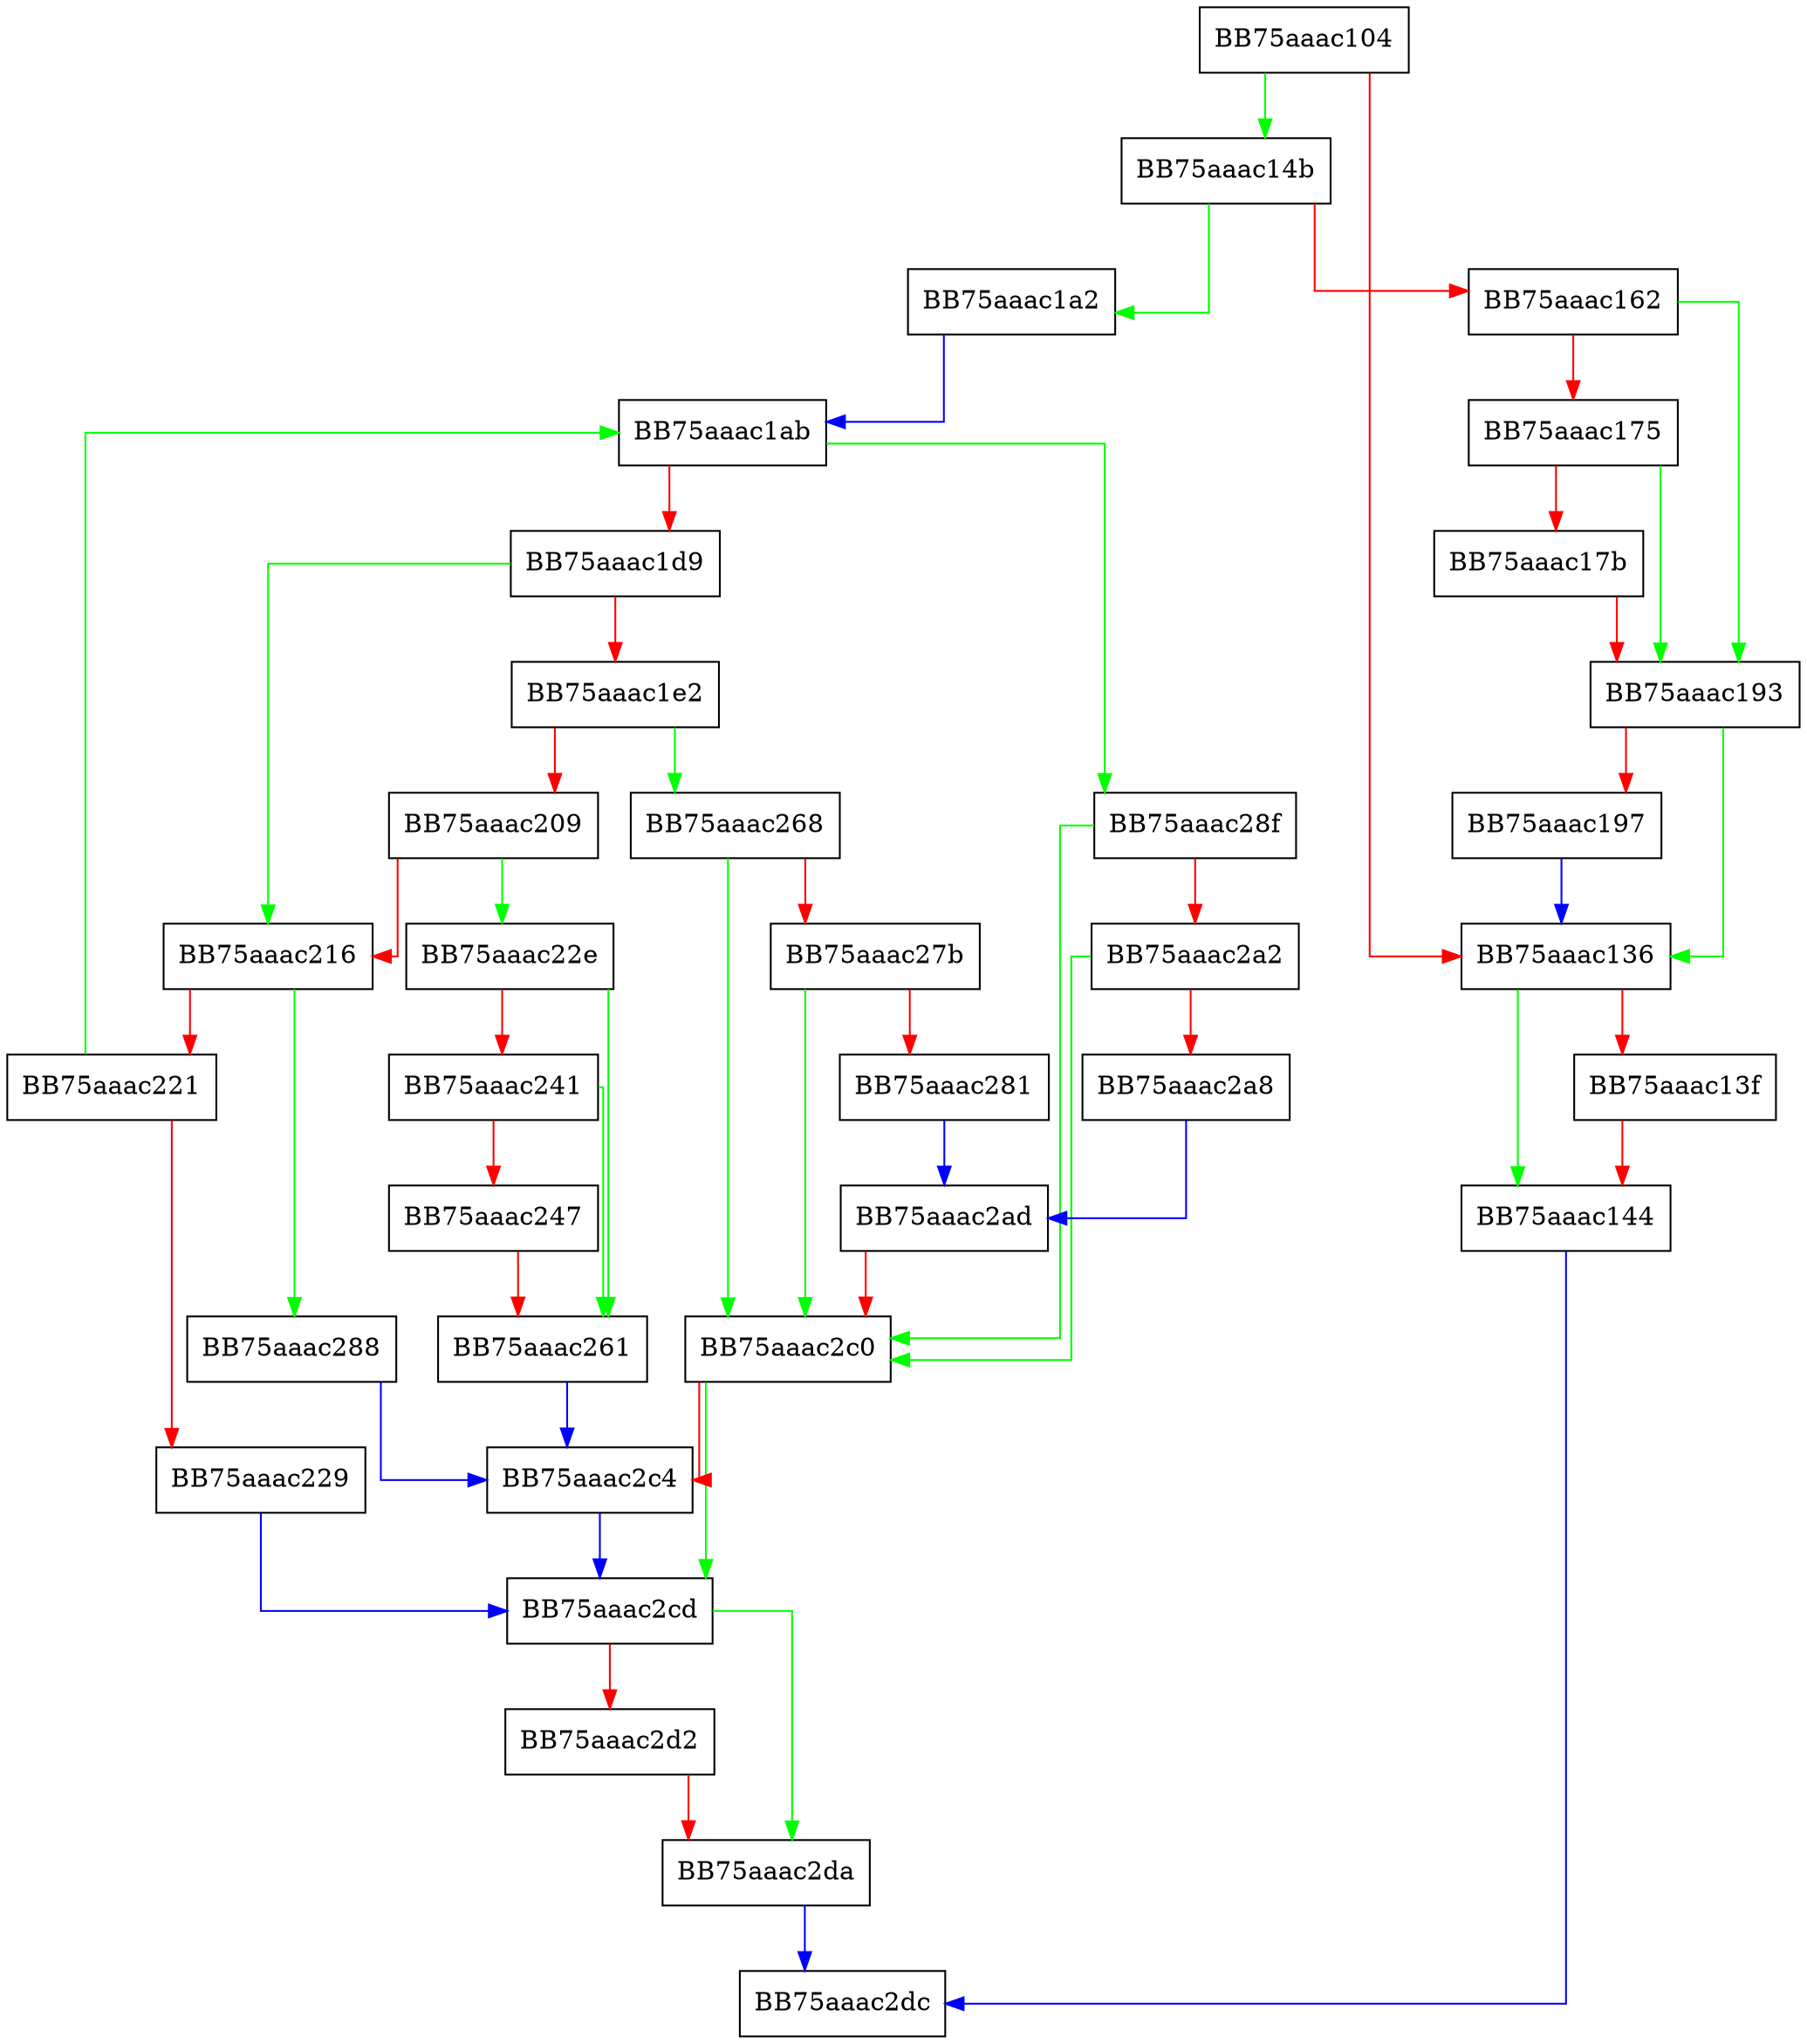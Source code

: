 digraph SysioCopy {
  node [shape="box"];
  graph [splines=ortho];
  BB75aaac104 -> BB75aaac14b [color="green"];
  BB75aaac104 -> BB75aaac136 [color="red"];
  BB75aaac136 -> BB75aaac144 [color="green"];
  BB75aaac136 -> BB75aaac13f [color="red"];
  BB75aaac13f -> BB75aaac144 [color="red"];
  BB75aaac144 -> BB75aaac2dc [color="blue"];
  BB75aaac14b -> BB75aaac1a2 [color="green"];
  BB75aaac14b -> BB75aaac162 [color="red"];
  BB75aaac162 -> BB75aaac193 [color="green"];
  BB75aaac162 -> BB75aaac175 [color="red"];
  BB75aaac175 -> BB75aaac193 [color="green"];
  BB75aaac175 -> BB75aaac17b [color="red"];
  BB75aaac17b -> BB75aaac193 [color="red"];
  BB75aaac193 -> BB75aaac136 [color="green"];
  BB75aaac193 -> BB75aaac197 [color="red"];
  BB75aaac197 -> BB75aaac136 [color="blue"];
  BB75aaac1a2 -> BB75aaac1ab [color="blue"];
  BB75aaac1ab -> BB75aaac28f [color="green"];
  BB75aaac1ab -> BB75aaac1d9 [color="red"];
  BB75aaac1d9 -> BB75aaac216 [color="green"];
  BB75aaac1d9 -> BB75aaac1e2 [color="red"];
  BB75aaac1e2 -> BB75aaac268 [color="green"];
  BB75aaac1e2 -> BB75aaac209 [color="red"];
  BB75aaac209 -> BB75aaac22e [color="green"];
  BB75aaac209 -> BB75aaac216 [color="red"];
  BB75aaac216 -> BB75aaac288 [color="green"];
  BB75aaac216 -> BB75aaac221 [color="red"];
  BB75aaac221 -> BB75aaac1ab [color="green"];
  BB75aaac221 -> BB75aaac229 [color="red"];
  BB75aaac229 -> BB75aaac2cd [color="blue"];
  BB75aaac22e -> BB75aaac261 [color="green"];
  BB75aaac22e -> BB75aaac241 [color="red"];
  BB75aaac241 -> BB75aaac261 [color="green"];
  BB75aaac241 -> BB75aaac247 [color="red"];
  BB75aaac247 -> BB75aaac261 [color="red"];
  BB75aaac261 -> BB75aaac2c4 [color="blue"];
  BB75aaac268 -> BB75aaac2c0 [color="green"];
  BB75aaac268 -> BB75aaac27b [color="red"];
  BB75aaac27b -> BB75aaac2c0 [color="green"];
  BB75aaac27b -> BB75aaac281 [color="red"];
  BB75aaac281 -> BB75aaac2ad [color="blue"];
  BB75aaac288 -> BB75aaac2c4 [color="blue"];
  BB75aaac28f -> BB75aaac2c0 [color="green"];
  BB75aaac28f -> BB75aaac2a2 [color="red"];
  BB75aaac2a2 -> BB75aaac2c0 [color="green"];
  BB75aaac2a2 -> BB75aaac2a8 [color="red"];
  BB75aaac2a8 -> BB75aaac2ad [color="blue"];
  BB75aaac2ad -> BB75aaac2c0 [color="red"];
  BB75aaac2c0 -> BB75aaac2cd [color="green"];
  BB75aaac2c0 -> BB75aaac2c4 [color="red"];
  BB75aaac2c4 -> BB75aaac2cd [color="blue"];
  BB75aaac2cd -> BB75aaac2da [color="green"];
  BB75aaac2cd -> BB75aaac2d2 [color="red"];
  BB75aaac2d2 -> BB75aaac2da [color="red"];
  BB75aaac2da -> BB75aaac2dc [color="blue"];
}